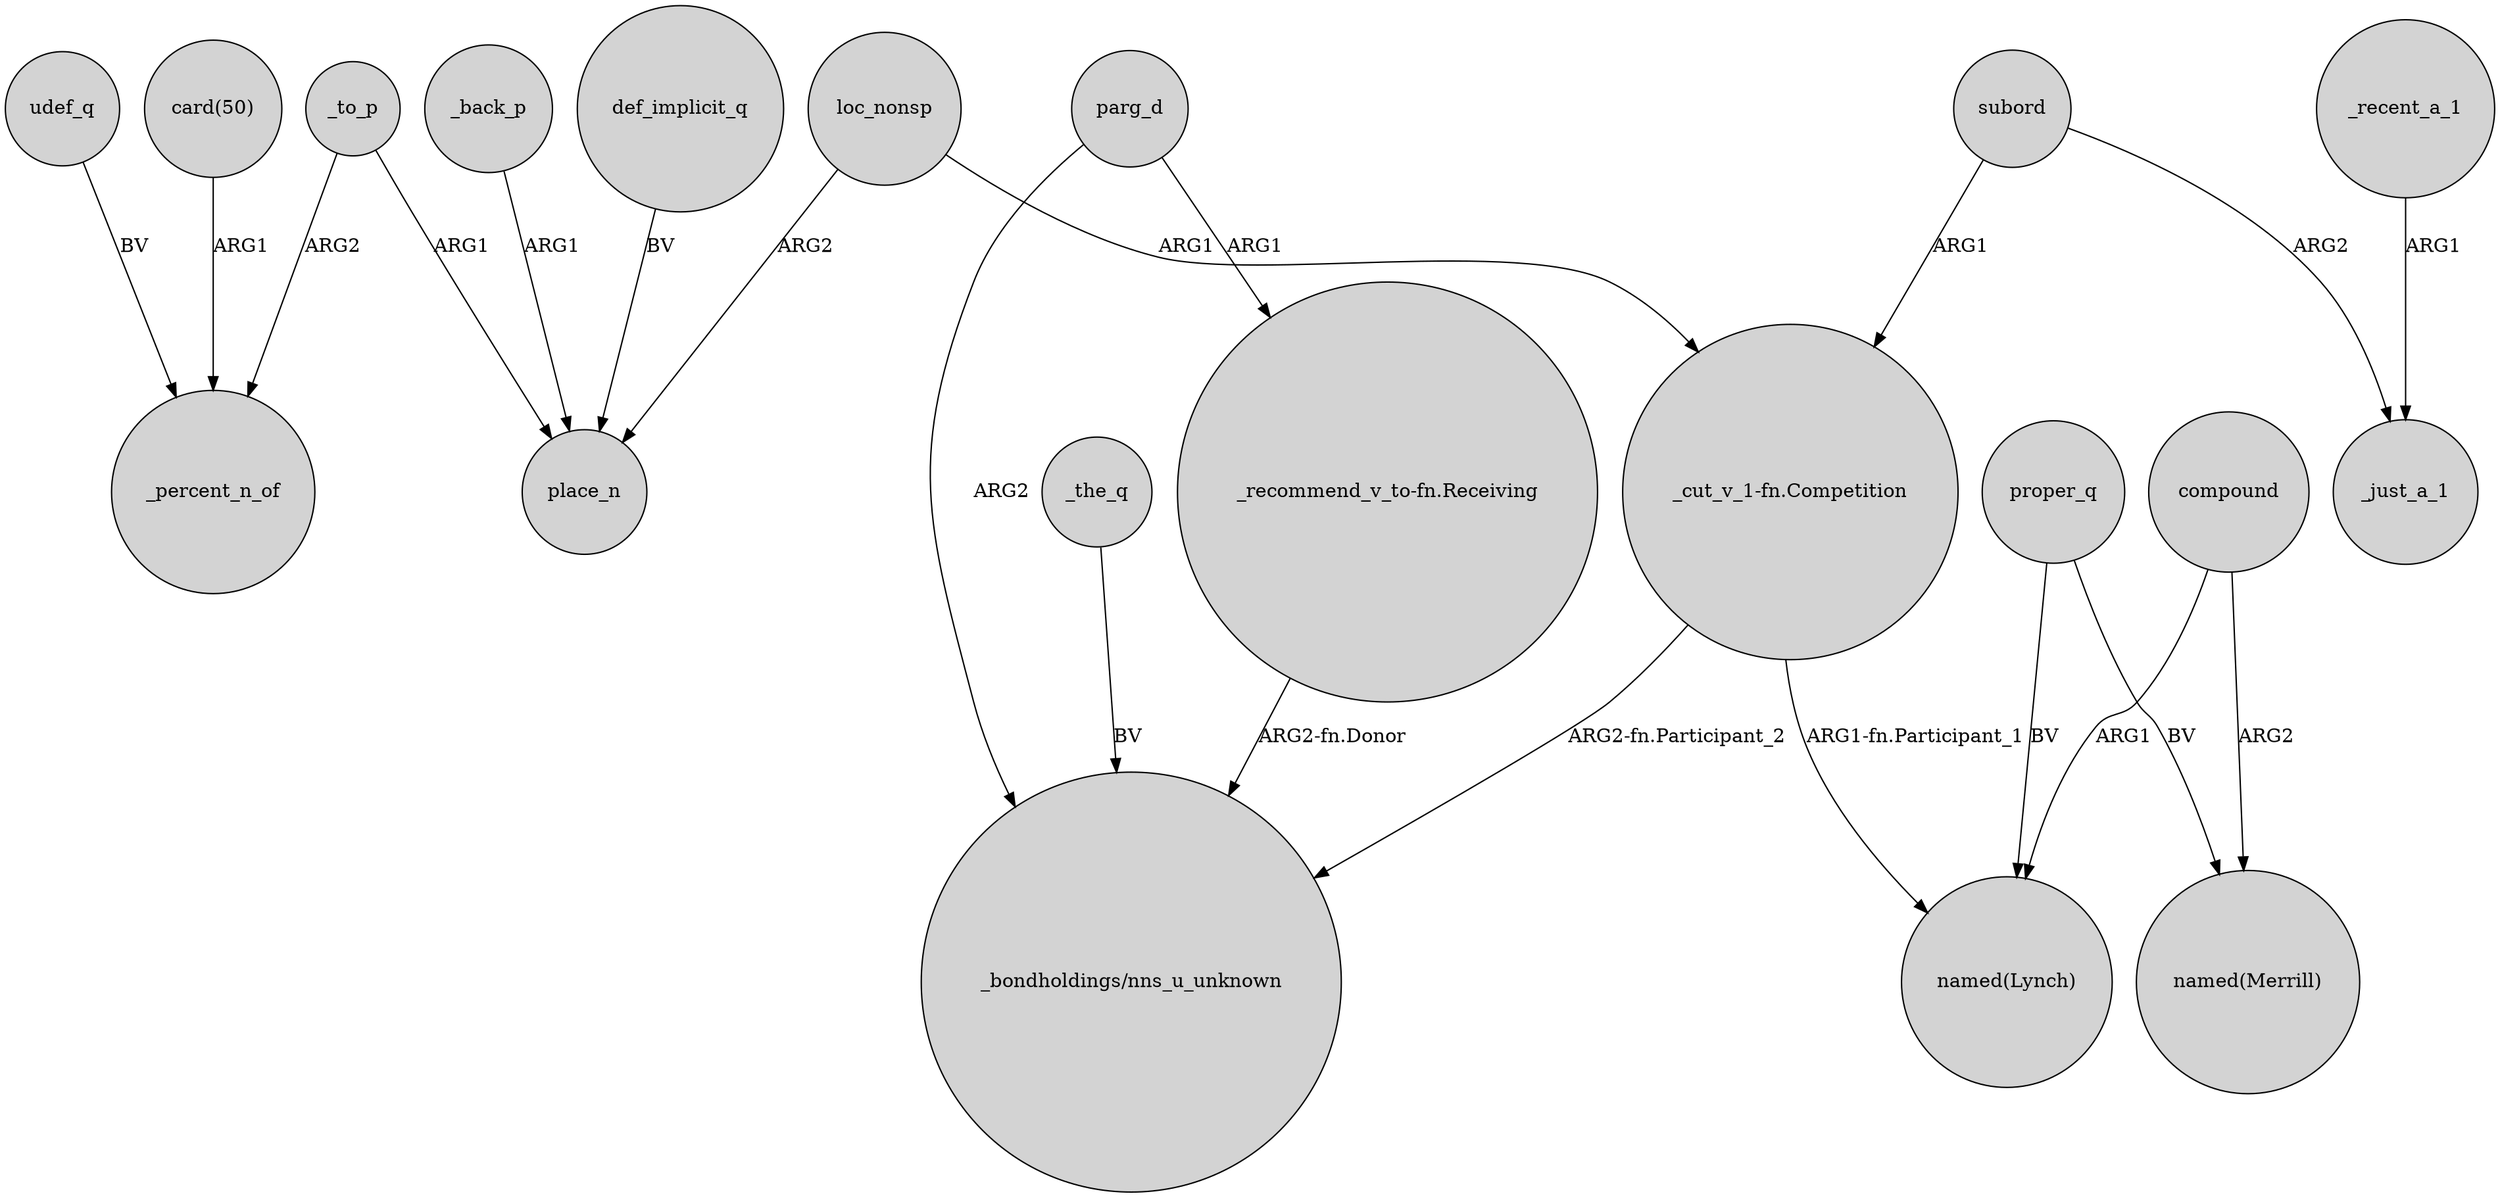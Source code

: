 digraph {
	node [shape=circle style=filled]
	def_implicit_q -> place_n [label=BV]
	proper_q -> "named(Merrill)" [label=BV]
	_the_q -> "_bondholdings/nns_u_unknown" [label=BV]
	_to_p -> _percent_n_of [label=ARG2]
	subord -> _just_a_1 [label=ARG2]
	_recent_a_1 -> _just_a_1 [label=ARG1]
	"_cut_v_1-fn.Competition" -> "named(Lynch)" [label="ARG1-fn.Participant_1"]
	loc_nonsp -> "_cut_v_1-fn.Competition" [label=ARG1]
	subord -> "_cut_v_1-fn.Competition" [label=ARG1]
	_back_p -> place_n [label=ARG1]
	udef_q -> _percent_n_of [label=BV]
	"_cut_v_1-fn.Competition" -> "_bondholdings/nns_u_unknown" [label="ARG2-fn.Participant_2"]
	parg_d -> "_bondholdings/nns_u_unknown" [label=ARG2]
	_to_p -> place_n [label=ARG1]
	proper_q -> "named(Lynch)" [label=BV]
	"card(50)" -> _percent_n_of [label=ARG1]
	compound -> "named(Lynch)" [label=ARG1]
	loc_nonsp -> place_n [label=ARG2]
	parg_d -> "_recommend_v_to-fn.Receiving" [label=ARG1]
	"_recommend_v_to-fn.Receiving" -> "_bondholdings/nns_u_unknown" [label="ARG2-fn.Donor"]
	compound -> "named(Merrill)" [label=ARG2]
}
